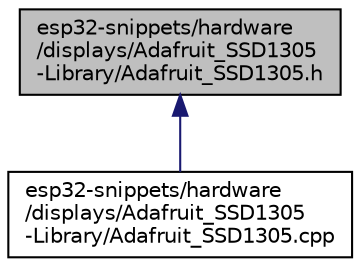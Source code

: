 digraph "esp32-snippets/hardware/displays/Adafruit_SSD1305-Library/Adafruit_SSD1305.h"
{
  edge [fontname="Helvetica",fontsize="10",labelfontname="Helvetica",labelfontsize="10"];
  node [fontname="Helvetica",fontsize="10",shape=record];
  Node7 [label="esp32-snippets/hardware\l/displays/Adafruit_SSD1305\l-Library/Adafruit_SSD1305.h",height=0.2,width=0.4,color="black", fillcolor="grey75", style="filled", fontcolor="black"];
  Node7 -> Node8 [dir="back",color="midnightblue",fontsize="10",style="solid",fontname="Helvetica"];
  Node8 [label="esp32-snippets/hardware\l/displays/Adafruit_SSD1305\l-Library/Adafruit_SSD1305.cpp",height=0.2,width=0.4,color="black", fillcolor="white", style="filled",URL="$_adafruit___s_s_d1305_8cpp.html"];
}
